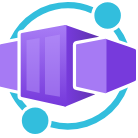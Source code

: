 <mxfile version="25.0.3">
  <diagram name="Page-1" id="WZT_w9UvEB3FUnQtudZC">
    <mxGraphModel dx="954" dy="639" grid="1" gridSize="10" guides="1" tooltips="1" connect="1" arrows="1" fold="1" page="1" pageScale="1" pageWidth="827" pageHeight="1169" math="0" shadow="0">
      <root>
        <mxCell id="0" />
        <mxCell id="1" parent="0" />
        <mxCell id="2jjb4QM3P1SlvoRsy8xp-1" value="" style="aspect=fixed;html=1;align=center;fontSize=12;image=img/lib/azure2/other/Worker_Container_App.svg;shape=image;labelBackgroundColor=default;verticalAlign=top;verticalLabelPosition=bottom;points=[];" vertex="1" parent="1">
          <mxGeometry x="220" y="220" width="68" height="68" as="geometry" />
        </mxCell>
      </root>
    </mxGraphModel>
  </diagram>
</mxfile>
